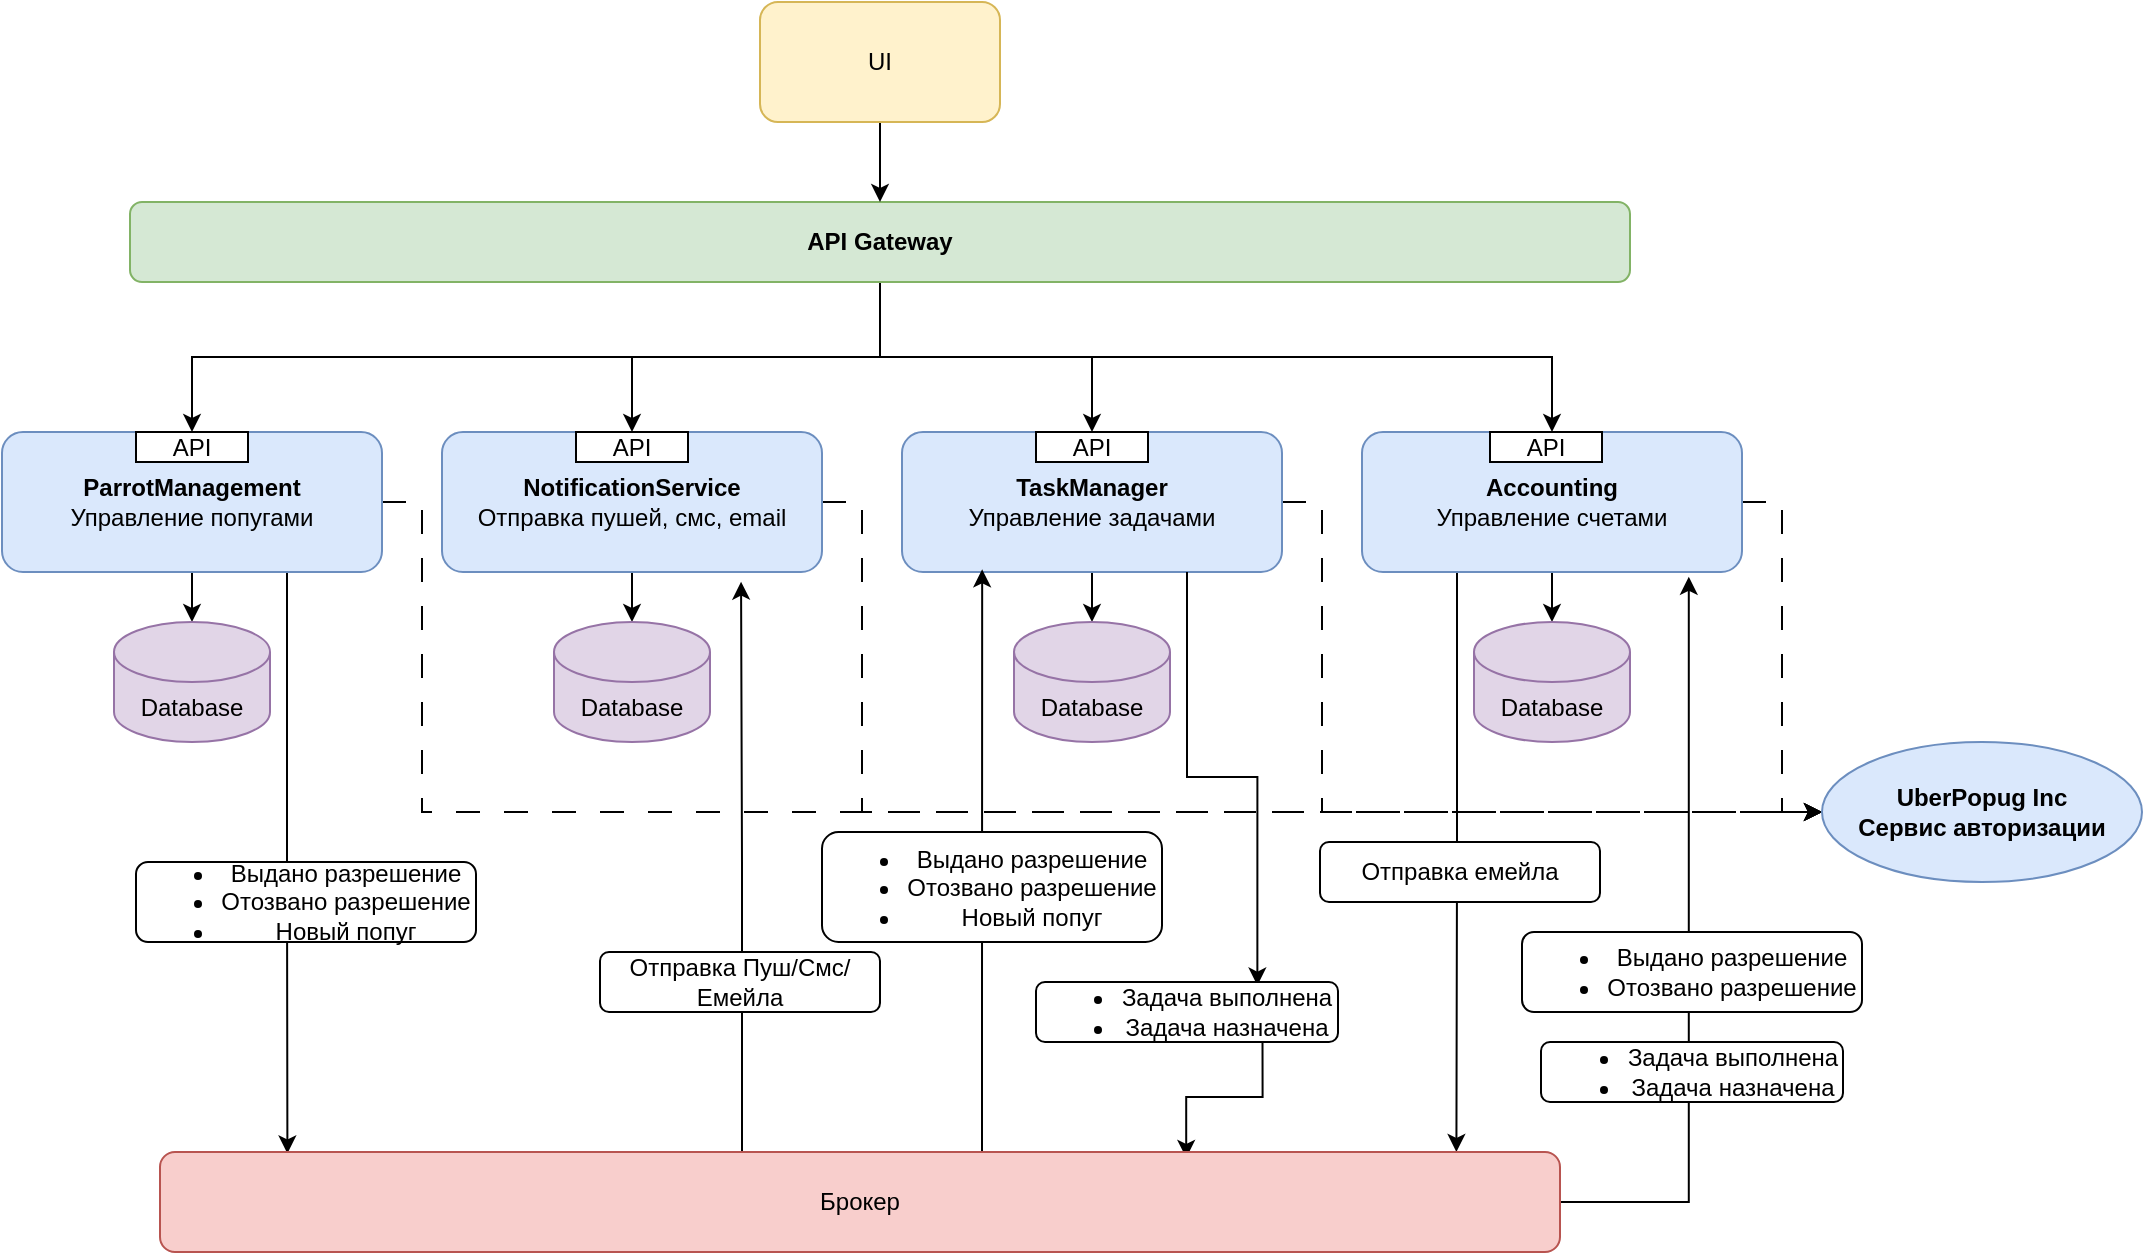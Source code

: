 <mxfile version="21.6.5" type="device" pages="3">
  <diagram name="Страница 1" id="2Q5rDSP3_jGX7ydssiwu">
    <mxGraphModel dx="1130" dy="1829" grid="1" gridSize="10" guides="1" tooltips="1" connect="1" arrows="1" fold="1" page="1" pageScale="1" pageWidth="827" pageHeight="1169" math="0" shadow="0">
      <root>
        <mxCell id="0" />
        <mxCell id="1" parent="0" />
        <mxCell id="V4TqXQsOa3cYK4WvKv4_-3" value="" style="edgeStyle=orthogonalEdgeStyle;rounded=0;orthogonalLoop=1;jettySize=auto;html=1;" edge="1" parent="1" source="V4TqXQsOa3cYK4WvKv4_-1" target="V4TqXQsOa3cYK4WvKv4_-2">
          <mxGeometry relative="1" as="geometry" />
        </mxCell>
        <mxCell id="V4TqXQsOa3cYK4WvKv4_-32" value="" style="edgeStyle=orthogonalEdgeStyle;rounded=0;orthogonalLoop=1;jettySize=auto;html=1;startArrow=classic;startFill=1;endArrow=none;endFill=0;" edge="1" parent="1" source="V4TqXQsOa3cYK4WvKv4_-1" target="V4TqXQsOa3cYK4WvKv4_-14">
          <mxGeometry relative="1" as="geometry" />
        </mxCell>
        <mxCell id="V4TqXQsOa3cYK4WvKv4_-49" style="edgeStyle=orthogonalEdgeStyle;rounded=0;orthogonalLoop=1;jettySize=auto;html=1;entryX=0;entryY=0.5;entryDx=0;entryDy=0;dashed=1;dashPattern=12 12;" edge="1" parent="1" source="V4TqXQsOa3cYK4WvKv4_-1" target="V4TqXQsOa3cYK4WvKv4_-48">
          <mxGeometry relative="1" as="geometry">
            <Array as="points">
              <mxPoint x="230" y="210" />
              <mxPoint x="230" y="365" />
            </Array>
          </mxGeometry>
        </mxCell>
        <mxCell id="BBqrXrQxbmwdapsLsPZ7-1" style="edgeStyle=orthogonalEdgeStyle;rounded=0;orthogonalLoop=1;jettySize=auto;html=1;exitX=0.75;exitY=1;exitDx=0;exitDy=0;entryX=0.091;entryY=0.015;entryDx=0;entryDy=0;entryPerimeter=0;" edge="1" parent="1" source="V4TqXQsOa3cYK4WvKv4_-1" target="V4TqXQsOa3cYK4WvKv4_-17">
          <mxGeometry relative="1" as="geometry" />
        </mxCell>
        <mxCell id="V4TqXQsOa3cYK4WvKv4_-1" value="&lt;b&gt;ParrotManagement&lt;/b&gt;&lt;br&gt;Управление попугами" style="rounded=1;whiteSpace=wrap;html=1;fillColor=#dae8fc;strokeColor=#6c8ebf;" vertex="1" parent="1">
          <mxGeometry x="20" y="175" width="190" height="70" as="geometry" />
        </mxCell>
        <mxCell id="V4TqXQsOa3cYK4WvKv4_-2" value="Database" style="shape=cylinder3;whiteSpace=wrap;html=1;boundedLbl=1;backgroundOutline=1;size=15;fillColor=#e1d5e7;strokeColor=#9673a6;" vertex="1" parent="1">
          <mxGeometry x="76" y="270" width="78" height="60" as="geometry" />
        </mxCell>
        <mxCell id="V4TqXQsOa3cYK4WvKv4_-7" value="" style="edgeStyle=orthogonalEdgeStyle;rounded=0;orthogonalLoop=1;jettySize=auto;html=1;" edge="1" parent="1" source="V4TqXQsOa3cYK4WvKv4_-5" target="V4TqXQsOa3cYK4WvKv4_-6">
          <mxGeometry relative="1" as="geometry" />
        </mxCell>
        <mxCell id="V4TqXQsOa3cYK4WvKv4_-31" value="" style="edgeStyle=orthogonalEdgeStyle;rounded=0;orthogonalLoop=1;jettySize=auto;html=1;startArrow=classic;startFill=1;endArrow=none;endFill=0;" edge="1" parent="1" source="V4TqXQsOa3cYK4WvKv4_-5" target="V4TqXQsOa3cYK4WvKv4_-14">
          <mxGeometry relative="1" as="geometry" />
        </mxCell>
        <mxCell id="V4TqXQsOa3cYK4WvKv4_-50" style="edgeStyle=orthogonalEdgeStyle;rounded=0;orthogonalLoop=1;jettySize=auto;html=1;entryX=0;entryY=0.5;entryDx=0;entryDy=0;dashed=1;dashPattern=12 12;" edge="1" parent="1" source="V4TqXQsOa3cYK4WvKv4_-5" target="V4TqXQsOa3cYK4WvKv4_-48">
          <mxGeometry relative="1" as="geometry">
            <Array as="points">
              <mxPoint x="450" y="210" />
              <mxPoint x="450" y="365" />
            </Array>
          </mxGeometry>
        </mxCell>
        <mxCell id="V4TqXQsOa3cYK4WvKv4_-5" value="&lt;b&gt;NotificationService&lt;/b&gt;&lt;br&gt;Отправка пушей, смс, email" style="rounded=1;whiteSpace=wrap;html=1;fillColor=#dae8fc;strokeColor=#6c8ebf;" vertex="1" parent="1">
          <mxGeometry x="240" y="175" width="190" height="70" as="geometry" />
        </mxCell>
        <mxCell id="V4TqXQsOa3cYK4WvKv4_-6" value="Database" style="shape=cylinder3;whiteSpace=wrap;html=1;boundedLbl=1;backgroundOutline=1;size=15;fillColor=#e1d5e7;strokeColor=#9673a6;" vertex="1" parent="1">
          <mxGeometry x="296" y="270" width="78" height="60" as="geometry" />
        </mxCell>
        <mxCell id="V4TqXQsOa3cYK4WvKv4_-8" value="" style="edgeStyle=orthogonalEdgeStyle;rounded=0;orthogonalLoop=1;jettySize=auto;html=1;" edge="1" parent="1" source="V4TqXQsOa3cYK4WvKv4_-9" target="V4TqXQsOa3cYK4WvKv4_-10">
          <mxGeometry relative="1" as="geometry" />
        </mxCell>
        <mxCell id="V4TqXQsOa3cYK4WvKv4_-46" style="edgeStyle=orthogonalEdgeStyle;rounded=0;orthogonalLoop=1;jettySize=auto;html=1;exitX=0.75;exitY=1;exitDx=0;exitDy=0;entryX=0.733;entryY=0.059;entryDx=0;entryDy=0;entryPerimeter=0;" edge="1" parent="1" source="V4TqXQsOa3cYK4WvKv4_-47" target="V4TqXQsOa3cYK4WvKv4_-17">
          <mxGeometry relative="1" as="geometry" />
        </mxCell>
        <mxCell id="V4TqXQsOa3cYK4WvKv4_-52" style="edgeStyle=orthogonalEdgeStyle;rounded=0;orthogonalLoop=1;jettySize=auto;html=1;exitX=1;exitY=0.5;exitDx=0;exitDy=0;entryX=0;entryY=0.5;entryDx=0;entryDy=0;dashed=1;dashPattern=12 12;" edge="1" parent="1" source="V4TqXQsOa3cYK4WvKv4_-9" target="V4TqXQsOa3cYK4WvKv4_-48">
          <mxGeometry relative="1" as="geometry">
            <Array as="points">
              <mxPoint x="680" y="210" />
              <mxPoint x="680" y="365" />
            </Array>
          </mxGeometry>
        </mxCell>
        <mxCell id="V4TqXQsOa3cYK4WvKv4_-9" value="&lt;b&gt;TaskManager&lt;br&gt;&lt;/b&gt;Управление задачами" style="rounded=1;whiteSpace=wrap;html=1;fillColor=#dae8fc;strokeColor=#6c8ebf;" vertex="1" parent="1">
          <mxGeometry x="470" y="175" width="190" height="70" as="geometry" />
        </mxCell>
        <mxCell id="V4TqXQsOa3cYK4WvKv4_-10" value="Database" style="shape=cylinder3;whiteSpace=wrap;html=1;boundedLbl=1;backgroundOutline=1;size=15;fillColor=#e1d5e7;strokeColor=#9673a6;" vertex="1" parent="1">
          <mxGeometry x="526" y="270" width="78" height="60" as="geometry" />
        </mxCell>
        <mxCell id="V4TqXQsOa3cYK4WvKv4_-11" value="" style="edgeStyle=orthogonalEdgeStyle;rounded=0;orthogonalLoop=1;jettySize=auto;html=1;" edge="1" parent="1" source="V4TqXQsOa3cYK4WvKv4_-12" target="V4TqXQsOa3cYK4WvKv4_-13">
          <mxGeometry relative="1" as="geometry" />
        </mxCell>
        <mxCell id="V4TqXQsOa3cYK4WvKv4_-33" value="" style="edgeStyle=orthogonalEdgeStyle;rounded=0;orthogonalLoop=1;jettySize=auto;html=1;endArrow=none;endFill=0;startArrow=classic;startFill=1;" edge="1" parent="1" source="V4TqXQsOa3cYK4WvKv4_-12" target="V4TqXQsOa3cYK4WvKv4_-14">
          <mxGeometry relative="1" as="geometry" />
        </mxCell>
        <mxCell id="V4TqXQsOa3cYK4WvKv4_-41" style="edgeStyle=orthogonalEdgeStyle;rounded=0;orthogonalLoop=1;jettySize=auto;html=1;exitX=0.25;exitY=1;exitDx=0;exitDy=0;entryX=0.926;entryY=0;entryDx=0;entryDy=0;entryPerimeter=0;" edge="1" parent="1" source="V4TqXQsOa3cYK4WvKv4_-12" target="V4TqXQsOa3cYK4WvKv4_-17">
          <mxGeometry relative="1" as="geometry" />
        </mxCell>
        <mxCell id="V4TqXQsOa3cYK4WvKv4_-53" style="edgeStyle=orthogonalEdgeStyle;rounded=0;orthogonalLoop=1;jettySize=auto;html=1;entryX=0;entryY=0.5;entryDx=0;entryDy=0;dashed=1;dashPattern=12 12;" edge="1" parent="1" source="V4TqXQsOa3cYK4WvKv4_-12" target="V4TqXQsOa3cYK4WvKv4_-48">
          <mxGeometry relative="1" as="geometry" />
        </mxCell>
        <mxCell id="V4TqXQsOa3cYK4WvKv4_-12" value="&lt;b&gt;Accounting&lt;br&gt;&lt;/b&gt;Управление счетами" style="rounded=1;whiteSpace=wrap;html=1;fillColor=#dae8fc;strokeColor=#6c8ebf;" vertex="1" parent="1">
          <mxGeometry x="700" y="175" width="190" height="70" as="geometry" />
        </mxCell>
        <mxCell id="V4TqXQsOa3cYK4WvKv4_-13" value="Database" style="shape=cylinder3;whiteSpace=wrap;html=1;boundedLbl=1;backgroundOutline=1;size=15;fillColor=#e1d5e7;strokeColor=#9673a6;" vertex="1" parent="1">
          <mxGeometry x="756" y="270" width="78" height="60" as="geometry" />
        </mxCell>
        <mxCell id="V4TqXQsOa3cYK4WvKv4_-30" value="" style="edgeStyle=orthogonalEdgeStyle;rounded=0;orthogonalLoop=1;jettySize=auto;html=1;" edge="1" parent="1" source="V4TqXQsOa3cYK4WvKv4_-14" target="V4TqXQsOa3cYK4WvKv4_-9">
          <mxGeometry relative="1" as="geometry" />
        </mxCell>
        <mxCell id="V4TqXQsOa3cYK4WvKv4_-14" value="&lt;b&gt;API Gateway&lt;/b&gt;" style="rounded=1;whiteSpace=wrap;html=1;fillColor=#d5e8d4;strokeColor=#82b366;" vertex="1" parent="1">
          <mxGeometry x="84" y="60" width="750" height="40" as="geometry" />
        </mxCell>
        <mxCell id="V4TqXQsOa3cYK4WvKv4_-39" style="edgeStyle=orthogonalEdgeStyle;rounded=0;orthogonalLoop=1;jettySize=auto;html=1;entryX=0.787;entryY=1.069;entryDx=0;entryDy=0;entryPerimeter=0;" edge="1" parent="1" source="V4TqXQsOa3cYK4WvKv4_-17" target="V4TqXQsOa3cYK4WvKv4_-5">
          <mxGeometry relative="1" as="geometry">
            <Array as="points">
              <mxPoint x="390" y="390" />
              <mxPoint x="390" y="390" />
            </Array>
          </mxGeometry>
        </mxCell>
        <mxCell id="BBqrXrQxbmwdapsLsPZ7-5" style="edgeStyle=orthogonalEdgeStyle;rounded=0;orthogonalLoop=1;jettySize=auto;html=1;entryX=0.211;entryY=0.981;entryDx=0;entryDy=0;entryPerimeter=0;" edge="1" parent="1" source="V4TqXQsOa3cYK4WvKv4_-17" target="V4TqXQsOa3cYK4WvKv4_-9">
          <mxGeometry relative="1" as="geometry">
            <Array as="points">
              <mxPoint x="510" y="460" />
              <mxPoint x="510" y="460" />
            </Array>
          </mxGeometry>
        </mxCell>
        <mxCell id="BBqrXrQxbmwdapsLsPZ7-8" style="edgeStyle=orthogonalEdgeStyle;rounded=0;orthogonalLoop=1;jettySize=auto;html=1;entryX=0.86;entryY=1.034;entryDx=0;entryDy=0;entryPerimeter=0;exitX=1;exitY=0.5;exitDx=0;exitDy=0;" edge="1" parent="1" source="V4TqXQsOa3cYK4WvKv4_-17" target="V4TqXQsOa3cYK4WvKv4_-12">
          <mxGeometry relative="1" as="geometry">
            <Array as="points">
              <mxPoint x="863" y="560" />
            </Array>
          </mxGeometry>
        </mxCell>
        <mxCell id="V4TqXQsOa3cYK4WvKv4_-17" value="Брокер" style="rounded=1;whiteSpace=wrap;html=1;fillColor=#f8cecc;strokeColor=#b85450;" vertex="1" parent="1">
          <mxGeometry x="99" y="535" width="700" height="50" as="geometry" />
        </mxCell>
        <mxCell id="V4TqXQsOa3cYK4WvKv4_-36" value="Отправка Пуш/Смс/Емейла" style="rounded=1;whiteSpace=wrap;html=1;" vertex="1" parent="1">
          <mxGeometry x="319" y="435" width="140" height="30" as="geometry" />
        </mxCell>
        <mxCell id="V4TqXQsOa3cYK4WvKv4_-38" value="Отправка емейла" style="rounded=1;whiteSpace=wrap;html=1;" vertex="1" parent="1">
          <mxGeometry x="679" y="380" width="140" height="30" as="geometry" />
        </mxCell>
        <mxCell id="V4TqXQsOa3cYK4WvKv4_-42" value="API" style="whiteSpace=wrap;html=1;" vertex="1" parent="1">
          <mxGeometry x="87" y="175" width="56" height="15" as="geometry" />
        </mxCell>
        <mxCell id="V4TqXQsOa3cYK4WvKv4_-43" value="API" style="whiteSpace=wrap;html=1;" vertex="1" parent="1">
          <mxGeometry x="307" y="175" width="56" height="15" as="geometry" />
        </mxCell>
        <mxCell id="V4TqXQsOa3cYK4WvKv4_-44" value="API" style="whiteSpace=wrap;html=1;" vertex="1" parent="1">
          <mxGeometry x="537" y="175" width="56" height="15" as="geometry" />
        </mxCell>
        <mxCell id="V4TqXQsOa3cYK4WvKv4_-45" value="API" style="whiteSpace=wrap;html=1;" vertex="1" parent="1">
          <mxGeometry x="764" y="175" width="56" height="15" as="geometry" />
        </mxCell>
        <mxCell id="V4TqXQsOa3cYK4WvKv4_-48" value="&lt;b&gt;UberPopug Inc&lt;br&gt;Сервис авторизации&lt;br&gt;&lt;/b&gt;" style="ellipse;whiteSpace=wrap;html=1;fillColor=#dae8fc;strokeColor=#6c8ebf;" vertex="1" parent="1">
          <mxGeometry x="930" y="330" width="160" height="70" as="geometry" />
        </mxCell>
        <mxCell id="BBqrXrQxbmwdapsLsPZ7-2" value="&lt;ul&gt;&lt;li&gt;Выдано разрешение&lt;/li&gt;&lt;li&gt;Отозвано разрешение&lt;/li&gt;&lt;li&gt;Новый попуг&lt;/li&gt;&lt;/ul&gt;" style="rounded=1;whiteSpace=wrap;html=1;" vertex="1" parent="1">
          <mxGeometry x="87" y="390" width="170" height="40" as="geometry" />
        </mxCell>
        <mxCell id="fA2Qq5vUpnOOQyVrQ9t_-1" value="&lt;ul&gt;&lt;li&gt;Выдано разрешение&lt;/li&gt;&lt;li&gt;Отозвано разрешение&lt;/li&gt;&lt;/ul&gt;" style="rounded=1;whiteSpace=wrap;html=1;" vertex="1" parent="1">
          <mxGeometry x="780" y="425" width="170" height="40" as="geometry" />
        </mxCell>
        <mxCell id="fA2Qq5vUpnOOQyVrQ9t_-2" value="&lt;ul&gt;&lt;li&gt;Выдано разрешение&lt;/li&gt;&lt;li&gt;Отозвано разрешение&lt;/li&gt;&lt;li&gt;Новый попуг&lt;/li&gt;&lt;/ul&gt;" style="rounded=1;whiteSpace=wrap;html=1;" vertex="1" parent="1">
          <mxGeometry x="430" y="375" width="170" height="55" as="geometry" />
        </mxCell>
        <mxCell id="fA2Qq5vUpnOOQyVrQ9t_-3" value="&lt;ul&gt;&lt;li&gt;Задача выполнена&lt;/li&gt;&lt;li&gt;Задача назначена&lt;/li&gt;&lt;/ul&gt;" style="rounded=1;whiteSpace=wrap;html=1;" vertex="1" parent="1">
          <mxGeometry x="789.5" y="480" width="151" height="30" as="geometry" />
        </mxCell>
        <mxCell id="fA2Qq5vUpnOOQyVrQ9t_-6" value="" style="edgeStyle=orthogonalEdgeStyle;rounded=0;orthogonalLoop=1;jettySize=auto;html=1;" edge="1" parent="1" source="fA2Qq5vUpnOOQyVrQ9t_-5" target="V4TqXQsOa3cYK4WvKv4_-14">
          <mxGeometry relative="1" as="geometry" />
        </mxCell>
        <mxCell id="fA2Qq5vUpnOOQyVrQ9t_-5" value="UI" style="rounded=1;whiteSpace=wrap;html=1;fillColor=#fff2cc;strokeColor=#d6b656;" vertex="1" parent="1">
          <mxGeometry x="399" y="-40" width="120" height="60" as="geometry" />
        </mxCell>
        <mxCell id="FI2EAtyvGWzbiWipsKqk-1" value="" style="edgeStyle=orthogonalEdgeStyle;rounded=0;orthogonalLoop=1;jettySize=auto;html=1;exitX=0.75;exitY=1;exitDx=0;exitDy=0;entryX=0.733;entryY=0.059;entryDx=0;entryDy=0;entryPerimeter=0;" edge="1" parent="1" source="V4TqXQsOa3cYK4WvKv4_-9" target="V4TqXQsOa3cYK4WvKv4_-47">
          <mxGeometry relative="1" as="geometry">
            <mxPoint x="613" y="245" as="sourcePoint" />
            <mxPoint x="612" y="538" as="targetPoint" />
          </mxGeometry>
        </mxCell>
        <mxCell id="V4TqXQsOa3cYK4WvKv4_-47" value="&lt;ul&gt;&lt;li&gt;Задача выполнена&lt;/li&gt;&lt;li&gt;Задача назначена&lt;/li&gt;&lt;/ul&gt;" style="rounded=1;whiteSpace=wrap;html=1;" vertex="1" parent="1">
          <mxGeometry x="537" y="450" width="151" height="30" as="geometry" />
        </mxCell>
      </root>
    </mxGraphModel>
  </diagram>
  <diagram id="11oQyyQWXAGy2h7DsSEZ" name="Страница 2">
    <mxGraphModel dx="1004" dy="587" grid="1" gridSize="10" guides="1" tooltips="1" connect="1" arrows="1" fold="1" page="1" pageScale="1" pageWidth="827" pageHeight="1169" math="0" shadow="0">
      <root>
        <mxCell id="0" />
        <mxCell id="1" parent="0" />
        <mxCell id="6cIbXbRuKqzag5195VOm-1" value="&lt;b&gt;Parrot&lt;/b&gt;" style="swimlane;fontStyle=0;childLayout=stackLayout;horizontal=1;startSize=30;horizontalStack=0;resizeParent=1;resizeParentMax=0;resizeLast=0;collapsible=1;marginBottom=0;whiteSpace=wrap;html=1;swimlaneFillColor=none;fillStyle=auto;" vertex="1" parent="1">
          <mxGeometry x="100" y="170" width="140" height="180" as="geometry">
            <mxRectangle x="100" y="170" width="80" height="30" as="alternateBounds" />
          </mxGeometry>
        </mxCell>
        <mxCell id="6cIbXbRuKqzag5195VOm-2" value="PublicId" style="text;strokeColor=none;fillColor=none;align=left;verticalAlign=middle;spacingLeft=4;spacingRight=4;overflow=hidden;points=[[0,0.5],[1,0.5]];portConstraint=eastwest;rotatable=0;whiteSpace=wrap;html=1;fontStyle=1" vertex="1" parent="6cIbXbRuKqzag5195VOm-1">
          <mxGeometry y="30" width="140" height="30" as="geometry" />
        </mxCell>
        <mxCell id="6cIbXbRuKqzag5195VOm-3" value="Name" style="text;strokeColor=none;fillColor=none;align=left;verticalAlign=middle;spacingLeft=4;spacingRight=4;overflow=hidden;points=[[0,0.5],[1,0.5]];portConstraint=eastwest;rotatable=0;whiteSpace=wrap;html=1;" vertex="1" parent="6cIbXbRuKqzag5195VOm-1">
          <mxGeometry y="60" width="140" height="30" as="geometry" />
        </mxCell>
        <mxCell id="6cIbXbRuKqzag5195VOm-4" value="CreatedDate" style="text;strokeColor=none;fillColor=none;align=left;verticalAlign=middle;spacingLeft=4;spacingRight=4;overflow=hidden;points=[[0,0.5],[1,0.5]];portConstraint=eastwest;rotatable=0;whiteSpace=wrap;html=1;" vertex="1" parent="6cIbXbRuKqzag5195VOm-1">
          <mxGeometry y="90" width="140" height="30" as="geometry" />
        </mxCell>
        <mxCell id="9VgXyITR5hPI3VsnI5Ky-2" value="Age" style="text;strokeColor=none;fillColor=none;align=left;verticalAlign=middle;spacingLeft=4;spacingRight=4;overflow=hidden;points=[[0,0.5],[1,0.5]];portConstraint=eastwest;rotatable=0;whiteSpace=wrap;html=1;" vertex="1" parent="6cIbXbRuKqzag5195VOm-1">
          <mxGeometry y="120" width="140" height="30" as="geometry" />
        </mxCell>
        <mxCell id="9VgXyITR5hPI3VsnI5Ky-3" value="Role" style="text;strokeColor=none;fillColor=none;align=left;verticalAlign=middle;spacingLeft=4;spacingRight=4;overflow=hidden;points=[[0,0.5],[1,0.5]];portConstraint=eastwest;rotatable=0;whiteSpace=wrap;html=1;" vertex="1" parent="6cIbXbRuKqzag5195VOm-1">
          <mxGeometry y="150" width="140" height="30" as="geometry" />
        </mxCell>
        <mxCell id="9VgXyITR5hPI3VsnI5Ky-1" value="&lt;b&gt;ParrotManagement&lt;/b&gt;&lt;br&gt;&lt;b&gt;Управление попугами&lt;/b&gt;&lt;br&gt;Отвечает за создание/удаление/изменение новых попугов, выдачу им прав, хранит их роль и тд" style="rounded=1;whiteSpace=wrap;html=1;fillColor=#dae8fc;strokeColor=#6c8ebf;" vertex="1" parent="1">
          <mxGeometry x="339" y="18" width="191" height="110" as="geometry" />
        </mxCell>
        <mxCell id="9VgXyITR5hPI3VsnI5Ky-4" value="&lt;b&gt;ParrotAcl&lt;/b&gt;" style="swimlane;fontStyle=0;childLayout=stackLayout;horizontal=1;startSize=30;horizontalStack=0;resizeParent=1;resizeParentMax=0;resizeLast=0;collapsible=1;marginBottom=0;whiteSpace=wrap;html=1;" vertex="1" parent="1">
          <mxGeometry x="340" y="190" width="140" height="120" as="geometry" />
        </mxCell>
        <mxCell id="9VgXyITR5hPI3VsnI5Ky-5" value="Id" style="text;strokeColor=none;fillColor=none;align=left;verticalAlign=middle;spacingLeft=4;spacingRight=4;overflow=hidden;points=[[0,0.5],[1,0.5]];portConstraint=eastwest;rotatable=0;whiteSpace=wrap;html=1;fontStyle=1" vertex="1" parent="9VgXyITR5hPI3VsnI5Ky-4">
          <mxGeometry y="30" width="140" height="30" as="geometry" />
        </mxCell>
        <mxCell id="9VgXyITR5hPI3VsnI5Ky-6" value="ParrotId" style="text;strokeColor=none;fillColor=none;align=left;verticalAlign=middle;spacingLeft=4;spacingRight=4;overflow=hidden;points=[[0,0.5],[1,0.5]];portConstraint=eastwest;rotatable=0;whiteSpace=wrap;html=1;" vertex="1" parent="9VgXyITR5hPI3VsnI5Ky-4">
          <mxGeometry y="60" width="140" height="30" as="geometry" />
        </mxCell>
        <mxCell id="9VgXyITR5hPI3VsnI5Ky-37" value="Acl" style="text;strokeColor=none;fillColor=none;align=left;verticalAlign=middle;spacingLeft=4;spacingRight=4;overflow=hidden;points=[[0,0.5],[1,0.5]];portConstraint=eastwest;rotatable=0;whiteSpace=wrap;html=1;" vertex="1" parent="9VgXyITR5hPI3VsnI5Ky-4">
          <mxGeometry y="90" width="140" height="30" as="geometry" />
        </mxCell>
        <mxCell id="9VgXyITR5hPI3VsnI5Ky-8" value="&lt;b&gt;Acl&lt;/b&gt;" style="swimlane;fontStyle=0;childLayout=stackLayout;horizontal=1;startSize=30;horizontalStack=0;resizeParent=1;resizeParentMax=0;resizeLast=0;collapsible=1;marginBottom=0;whiteSpace=wrap;html=1;" vertex="1" parent="1">
          <mxGeometry x="390" y="340" width="140" height="60" as="geometry" />
        </mxCell>
        <mxCell id="9VgXyITR5hPI3VsnI5Ky-10" value="Name" style="text;strokeColor=none;fillColor=none;align=left;verticalAlign=middle;spacingLeft=4;spacingRight=4;overflow=hidden;points=[[0,0.5],[1,0.5]];portConstraint=eastwest;rotatable=0;whiteSpace=wrap;html=1;fontStyle=1" vertex="1" parent="9VgXyITR5hPI3VsnI5Ky-8">
          <mxGeometry y="30" width="140" height="30" as="geometry" />
        </mxCell>
        <mxCell id="9VgXyITR5hPI3VsnI5Ky-42" style="edgeStyle=orthogonalEdgeStyle;rounded=0;orthogonalLoop=1;jettySize=auto;html=1;entryX=1;entryY=0.5;entryDx=0;entryDy=0;" edge="1" parent="1" source="9VgXyITR5hPI3VsnI5Ky-13" target="9VgXyITR5hPI3VsnI5Ky-10">
          <mxGeometry relative="1" as="geometry">
            <Array as="points">
              <mxPoint x="575" y="410" />
              <mxPoint x="575" y="385" />
            </Array>
          </mxGeometry>
        </mxCell>
        <mxCell id="9VgXyITR5hPI3VsnI5Ky-13" value="&lt;b&gt;AclRoleSettings&lt;/b&gt;" style="swimlane;fontStyle=0;childLayout=stackLayout;horizontal=1;startSize=30;horizontalStack=0;resizeParent=1;resizeParentMax=0;resizeLast=0;collapsible=1;marginBottom=0;whiteSpace=wrap;html=1;" vertex="1" parent="1">
          <mxGeometry x="620" y="370" width="140" height="120" as="geometry" />
        </mxCell>
        <mxCell id="9VgXyITR5hPI3VsnI5Ky-14" value="Role" style="text;strokeColor=none;fillColor=none;align=left;verticalAlign=middle;spacingLeft=4;spacingRight=4;overflow=hidden;points=[[0,0.5],[1,0.5]];portConstraint=eastwest;rotatable=0;whiteSpace=wrap;html=1;" vertex="1" parent="9VgXyITR5hPI3VsnI5Ky-13">
          <mxGeometry y="30" width="140" height="30" as="geometry" />
        </mxCell>
        <mxCell id="9VgXyITR5hPI3VsnI5Ky-15" value="Acl" style="text;strokeColor=none;fillColor=none;align=left;verticalAlign=middle;spacingLeft=4;spacingRight=4;overflow=hidden;points=[[0,0.5],[1,0.5]];portConstraint=eastwest;rotatable=0;whiteSpace=wrap;html=1;" vertex="1" parent="9VgXyITR5hPI3VsnI5Ky-13">
          <mxGeometry y="60" width="140" height="30" as="geometry" />
        </mxCell>
        <mxCell id="iiPMyGJfar-wkoBkt8MA-1" value="&lt;b&gt;Id&lt;/b&gt;" style="text;strokeColor=none;fillColor=none;align=left;verticalAlign=middle;spacingLeft=4;spacingRight=4;overflow=hidden;points=[[0,0.5],[1,0.5]];portConstraint=eastwest;rotatable=0;whiteSpace=wrap;html=1;" vertex="1" parent="9VgXyITR5hPI3VsnI5Ky-13">
          <mxGeometry y="90" width="140" height="30" as="geometry" />
        </mxCell>
        <mxCell id="9VgXyITR5hPI3VsnI5Ky-17" value="&lt;b&gt;Role&lt;/b&gt;" style="swimlane;fontStyle=0;childLayout=stackLayout;horizontal=1;startSize=30;horizontalStack=0;resizeParent=1;resizeParentMax=0;resizeLast=0;collapsible=1;marginBottom=0;whiteSpace=wrap;html=1;" vertex="1" parent="1">
          <mxGeometry x="390" y="420" width="140" height="60" as="geometry" />
        </mxCell>
        <mxCell id="9VgXyITR5hPI3VsnI5Ky-18" value="Name" style="text;strokeColor=none;fillColor=none;align=left;verticalAlign=middle;spacingLeft=4;spacingRight=4;overflow=hidden;points=[[0,0.5],[1,0.5]];portConstraint=eastwest;rotatable=0;whiteSpace=wrap;html=1;fontStyle=1" vertex="1" parent="9VgXyITR5hPI3VsnI5Ky-17">
          <mxGeometry y="30" width="140" height="30" as="geometry" />
        </mxCell>
        <mxCell id="9VgXyITR5hPI3VsnI5Ky-38" style="edgeStyle=orthogonalEdgeStyle;rounded=0;orthogonalLoop=1;jettySize=auto;html=1;exitX=0;exitY=0.5;exitDx=0;exitDy=0;entryX=1;entryY=0.5;entryDx=0;entryDy=0;" edge="1" parent="1" source="9VgXyITR5hPI3VsnI5Ky-6" target="6cIbXbRuKqzag5195VOm-2">
          <mxGeometry relative="1" as="geometry" />
        </mxCell>
        <mxCell id="9VgXyITR5hPI3VsnI5Ky-40" style="edgeStyle=orthogonalEdgeStyle;rounded=0;orthogonalLoop=1;jettySize=auto;html=1;exitX=1;exitY=0.5;exitDx=0;exitDy=0;entryX=0;entryY=0.5;entryDx=0;entryDy=0;" edge="1" parent="1" source="9VgXyITR5hPI3VsnI5Ky-3" target="9VgXyITR5hPI3VsnI5Ky-18">
          <mxGeometry relative="1" as="geometry" />
        </mxCell>
        <mxCell id="9VgXyITR5hPI3VsnI5Ky-41" style="edgeStyle=orthogonalEdgeStyle;rounded=0;orthogonalLoop=1;jettySize=auto;html=1;exitX=1;exitY=0.5;exitDx=0;exitDy=0;entryX=1;entryY=0.5;entryDx=0;entryDy=0;" edge="1" parent="1" source="9VgXyITR5hPI3VsnI5Ky-37" target="9VgXyITR5hPI3VsnI5Ky-10">
          <mxGeometry relative="1" as="geometry" />
        </mxCell>
        <mxCell id="9VgXyITR5hPI3VsnI5Ky-43" style="edgeStyle=orthogonalEdgeStyle;rounded=0;orthogonalLoop=1;jettySize=auto;html=1;entryX=1;entryY=0.5;entryDx=0;entryDy=0;" edge="1" parent="1" source="9VgXyITR5hPI3VsnI5Ky-15" target="9VgXyITR5hPI3VsnI5Ky-18">
          <mxGeometry relative="1" as="geometry" />
        </mxCell>
        <mxCell id="X-_2y0TpVPvdBhHkDNnh-1" value="Описание API" style="swimlane;fontStyle=0;childLayout=stackLayout;horizontal=1;startSize=26;horizontalStack=0;resizeParent=1;resizeParentMax=0;resizeLast=0;collapsible=1;marginBottom=0;align=center;fontSize=14;" vertex="1" parent="1">
          <mxGeometry x="600" width="290" height="146" as="geometry" />
        </mxCell>
        <mxCell id="X-_2y0TpVPvdBhHkDNnh-2" value="POST Parrot" style="text;strokeColor=none;fillColor=none;spacingLeft=4;spacingRight=4;overflow=hidden;rotatable=0;points=[[0,0.5],[1,0.5]];portConstraint=eastwest;fontSize=12;whiteSpace=wrap;html=1;" vertex="1" parent="X-_2y0TpVPvdBhHkDNnh-1">
          <mxGeometry y="26" width="290" height="30" as="geometry" />
        </mxCell>
        <mxCell id="X-_2y0TpVPvdBhHkDNnh-3" value="PUT Parrot" style="text;strokeColor=none;fillColor=none;spacingLeft=4;spacingRight=4;overflow=hidden;rotatable=0;points=[[0,0.5],[1,0.5]];portConstraint=eastwest;fontSize=12;whiteSpace=wrap;html=1;" vertex="1" parent="X-_2y0TpVPvdBhHkDNnh-1">
          <mxGeometry y="56" width="290" height="30" as="geometry" />
        </mxCell>
        <mxCell id="X-_2y0TpVPvdBhHkDNnh-4" value="POST GrantPermissions" style="text;strokeColor=none;fillColor=none;spacingLeft=4;spacingRight=4;overflow=hidden;rotatable=0;points=[[0,0.5],[1,0.5]];portConstraint=eastwest;fontSize=12;whiteSpace=wrap;html=1;" vertex="1" parent="X-_2y0TpVPvdBhHkDNnh-1">
          <mxGeometry y="86" width="290" height="30" as="geometry" />
        </mxCell>
        <mxCell id="X-_2y0TpVPvdBhHkDNnh-5" value="POST RevokePermissions" style="text;strokeColor=none;fillColor=none;spacingLeft=4;spacingRight=4;overflow=hidden;rotatable=0;points=[[0,0.5],[1,0.5]];portConstraint=eastwest;fontSize=12;whiteSpace=wrap;html=1;" vertex="1" parent="X-_2y0TpVPvdBhHkDNnh-1">
          <mxGeometry y="116" width="290" height="30" as="geometry" />
        </mxCell>
      </root>
    </mxGraphModel>
  </diagram>
  <diagram id="-Id17TDzWs-DJAok4yAc" name="Страница 3">
    <mxGraphModel dx="904" dy="528" grid="1" gridSize="10" guides="1" tooltips="1" connect="1" arrows="1" fold="1" page="1" pageScale="1" pageWidth="827" pageHeight="1169" math="0" shadow="0">
      <root>
        <mxCell id="0" />
        <mxCell id="1" parent="0" />
        <mxCell id="SrvqO3R6d0I_9FGEtgfL-1" value="&lt;b&gt;TaskManager&lt;br&gt;Управление задачами&lt;/b&gt;&lt;br&gt;Отвечает за создание/изменение задачи, за назначении задач на попугов" style="rounded=1;whiteSpace=wrap;html=1;fillColor=#dae8fc;strokeColor=#6c8ebf;" vertex="1" parent="1">
          <mxGeometry x="290" y="30" width="210" height="80" as="geometry" />
        </mxCell>
        <mxCell id="HS4l-mssvxP4if-k8NZL-2" value="Task" style="swimlane;fontStyle=1;childLayout=stackLayout;horizontal=1;startSize=30;horizontalStack=0;resizeParent=1;resizeParentMax=0;resizeLast=0;collapsible=1;marginBottom=0;whiteSpace=wrap;html=1;" vertex="1" parent="1">
          <mxGeometry x="110" y="170" width="140" height="270" as="geometry" />
        </mxCell>
        <mxCell id="HS4l-mssvxP4if-k8NZL-3" value="PublicId" style="text;strokeColor=none;fillColor=none;align=left;verticalAlign=middle;spacingLeft=4;spacingRight=4;overflow=hidden;points=[[0,0.5],[1,0.5]];portConstraint=eastwest;rotatable=0;whiteSpace=wrap;html=1;fontStyle=1" vertex="1" parent="HS4l-mssvxP4if-k8NZL-2">
          <mxGeometry y="30" width="140" height="30" as="geometry" />
        </mxCell>
        <mxCell id="HS4l-mssvxP4if-k8NZL-4" value="Name" style="text;strokeColor=none;fillColor=none;align=left;verticalAlign=middle;spacingLeft=4;spacingRight=4;overflow=hidden;points=[[0,0.5],[1,0.5]];portConstraint=eastwest;rotatable=0;whiteSpace=wrap;html=1;" vertex="1" parent="HS4l-mssvxP4if-k8NZL-2">
          <mxGeometry y="60" width="140" height="30" as="geometry" />
        </mxCell>
        <mxCell id="HS4l-mssvxP4if-k8NZL-5" value="Description" style="text;strokeColor=none;fillColor=none;align=left;verticalAlign=middle;spacingLeft=4;spacingRight=4;overflow=hidden;points=[[0,0.5],[1,0.5]];portConstraint=eastwest;rotatable=0;whiteSpace=wrap;html=1;" vertex="1" parent="HS4l-mssvxP4if-k8NZL-2">
          <mxGeometry y="90" width="140" height="30" as="geometry" />
        </mxCell>
        <mxCell id="HS4l-mssvxP4if-k8NZL-6" value="CreatedDate" style="text;strokeColor=none;fillColor=none;align=left;verticalAlign=middle;spacingLeft=4;spacingRight=4;overflow=hidden;points=[[0,0.5],[1,0.5]];portConstraint=eastwest;rotatable=0;whiteSpace=wrap;html=1;" vertex="1" parent="HS4l-mssvxP4if-k8NZL-2">
          <mxGeometry y="120" width="140" height="30" as="geometry" />
        </mxCell>
        <mxCell id="HS4l-mssvxP4if-k8NZL-7" value="Status" style="text;strokeColor=none;fillColor=none;align=left;verticalAlign=middle;spacingLeft=4;spacingRight=4;overflow=hidden;points=[[0,0.5],[1,0.5]];portConstraint=eastwest;rotatable=0;whiteSpace=wrap;html=1;" vertex="1" parent="HS4l-mssvxP4if-k8NZL-2">
          <mxGeometry y="150" width="140" height="30" as="geometry" />
        </mxCell>
        <mxCell id="HS4l-mssvxP4if-k8NZL-8" value="Price" style="text;strokeColor=none;fillColor=none;align=left;verticalAlign=middle;spacingLeft=4;spacingRight=4;overflow=hidden;points=[[0,0.5],[1,0.5]];portConstraint=eastwest;rotatable=0;whiteSpace=wrap;html=1;" vertex="1" parent="HS4l-mssvxP4if-k8NZL-2">
          <mxGeometry y="180" width="140" height="30" as="geometry" />
        </mxCell>
        <mxCell id="HS4l-mssvxP4if-k8NZL-9" value="Creator" style="text;strokeColor=none;fillColor=none;align=left;verticalAlign=middle;spacingLeft=4;spacingRight=4;overflow=hidden;points=[[0,0.5],[1,0.5]];portConstraint=eastwest;rotatable=0;whiteSpace=wrap;html=1;" vertex="1" parent="HS4l-mssvxP4if-k8NZL-2">
          <mxGeometry y="210" width="140" height="30" as="geometry" />
        </mxCell>
        <mxCell id="HS4l-mssvxP4if-k8NZL-10" value="Acting" style="text;strokeColor=none;fillColor=none;align=left;verticalAlign=middle;spacingLeft=4;spacingRight=4;overflow=hidden;points=[[0,0.5],[1,0.5]];portConstraint=eastwest;rotatable=0;whiteSpace=wrap;html=1;" vertex="1" parent="HS4l-mssvxP4if-k8NZL-2">
          <mxGeometry y="240" width="140" height="30" as="geometry" />
        </mxCell>
        <mxCell id="HS4l-mssvxP4if-k8NZL-11" value="&lt;b&gt;Parrot&lt;/b&gt;" style="swimlane;fontStyle=0;childLayout=stackLayout;horizontal=1;startSize=30;horizontalStack=0;resizeParent=1;resizeParentMax=0;resizeLast=0;collapsible=1;marginBottom=0;whiteSpace=wrap;html=1;" vertex="1" parent="1">
          <mxGeometry x="350" y="170" width="140" height="90" as="geometry" />
        </mxCell>
        <mxCell id="HS4l-mssvxP4if-k8NZL-12" value="PublicId" style="text;strokeColor=none;fillColor=none;align=left;verticalAlign=middle;spacingLeft=4;spacingRight=4;overflow=hidden;points=[[0,0.5],[1,0.5]];portConstraint=eastwest;rotatable=0;whiteSpace=wrap;html=1;fontStyle=1" vertex="1" parent="HS4l-mssvxP4if-k8NZL-11">
          <mxGeometry y="30" width="140" height="30" as="geometry" />
        </mxCell>
        <mxCell id="HS4l-mssvxP4if-k8NZL-13" value="Name" style="text;strokeColor=none;fillColor=none;align=left;verticalAlign=middle;spacingLeft=4;spacingRight=4;overflow=hidden;points=[[0,0.5],[1,0.5]];portConstraint=eastwest;rotatable=0;whiteSpace=wrap;html=1;" vertex="1" parent="HS4l-mssvxP4if-k8NZL-11">
          <mxGeometry y="60" width="140" height="30" as="geometry" />
        </mxCell>
        <mxCell id="HS4l-mssvxP4if-k8NZL-19" style="edgeStyle=orthogonalEdgeStyle;rounded=0;orthogonalLoop=1;jettySize=auto;html=1;entryX=1;entryY=0.5;entryDx=0;entryDy=0;" edge="1" parent="1" source="HS4l-mssvxP4if-k8NZL-15" target="HS4l-mssvxP4if-k8NZL-12">
          <mxGeometry relative="1" as="geometry" />
        </mxCell>
        <mxCell id="HS4l-mssvxP4if-k8NZL-15" value="Acl" style="swimlane;fontStyle=1;childLayout=stackLayout;horizontal=1;startSize=30;horizontalStack=0;resizeParent=1;resizeParentMax=0;resizeLast=0;collapsible=1;marginBottom=0;whiteSpace=wrap;html=1;" vertex="1" parent="1">
          <mxGeometry x="570" y="170" width="140" height="120" as="geometry" />
        </mxCell>
        <mxCell id="HS4l-mssvxP4if-k8NZL-16" value="Parrot" style="text;strokeColor=none;fillColor=none;align=left;verticalAlign=middle;spacingLeft=4;spacingRight=4;overflow=hidden;points=[[0,0.5],[1,0.5]];portConstraint=eastwest;rotatable=0;whiteSpace=wrap;html=1;" vertex="1" parent="HS4l-mssvxP4if-k8NZL-15">
          <mxGeometry y="30" width="140" height="30" as="geometry" />
        </mxCell>
        <mxCell id="HS4l-mssvxP4if-k8NZL-17" value="Acl" style="text;strokeColor=none;fillColor=none;align=left;verticalAlign=middle;spacingLeft=4;spacingRight=4;overflow=hidden;points=[[0,0.5],[1,0.5]];portConstraint=eastwest;rotatable=0;whiteSpace=wrap;html=1;" vertex="1" parent="HS4l-mssvxP4if-k8NZL-15">
          <mxGeometry y="60" width="140" height="30" as="geometry" />
        </mxCell>
        <mxCell id="HS4l-mssvxP4if-k8NZL-22" value="Id" style="text;strokeColor=none;fillColor=none;align=left;verticalAlign=middle;spacingLeft=4;spacingRight=4;overflow=hidden;points=[[0,0.5],[1,0.5]];portConstraint=eastwest;rotatable=0;whiteSpace=wrap;html=1;fontStyle=1" vertex="1" parent="HS4l-mssvxP4if-k8NZL-15">
          <mxGeometry y="90" width="140" height="30" as="geometry" />
        </mxCell>
        <mxCell id="HS4l-mssvxP4if-k8NZL-20" style="edgeStyle=orthogonalEdgeStyle;rounded=0;orthogonalLoop=1;jettySize=auto;html=1;entryX=0;entryY=0.5;entryDx=0;entryDy=0;" edge="1" parent="1" source="HS4l-mssvxP4if-k8NZL-9" target="HS4l-mssvxP4if-k8NZL-12">
          <mxGeometry relative="1" as="geometry" />
        </mxCell>
        <mxCell id="HS4l-mssvxP4if-k8NZL-21" style="edgeStyle=orthogonalEdgeStyle;rounded=0;orthogonalLoop=1;jettySize=auto;html=1;exitX=1;exitY=0.5;exitDx=0;exitDy=0;entryX=0;entryY=0.5;entryDx=0;entryDy=0;" edge="1" parent="1" source="HS4l-mssvxP4if-k8NZL-10" target="HS4l-mssvxP4if-k8NZL-12">
          <mxGeometry relative="1" as="geometry">
            <Array as="points">
              <mxPoint x="280" y="425" />
              <mxPoint x="280" y="215" />
            </Array>
          </mxGeometry>
        </mxCell>
      </root>
    </mxGraphModel>
  </diagram>
</mxfile>
